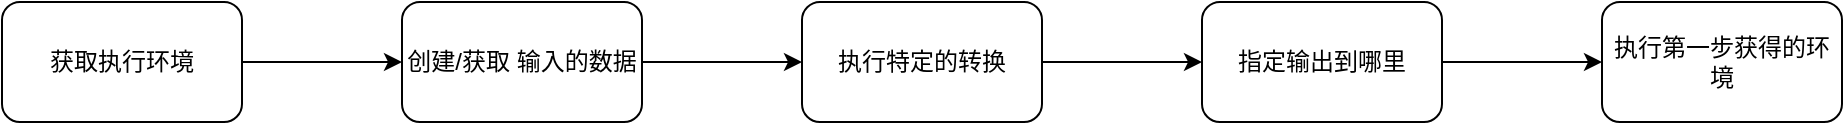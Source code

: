 <mxfile version="12.4.8" type="github">
  <diagram id="WI9T0HZ2pTsCkuznbFz-" name="Page-1">
    <mxGraphModel dx="1287" dy="513" grid="1" gridSize="10" guides="1" tooltips="1" connect="1" arrows="1" fold="1" page="1" pageScale="1" pageWidth="1169" pageHeight="827" math="0" shadow="0">
      <root>
        <mxCell id="0"/>
        <mxCell id="1" parent="0"/>
        <mxCell id="YNtNwSOMHbU0ZXok-y7X-3" value="" style="edgeStyle=orthogonalEdgeStyle;rounded=0;orthogonalLoop=1;jettySize=auto;html=1;" edge="1" parent="1" source="YNtNwSOMHbU0ZXok-y7X-1" target="YNtNwSOMHbU0ZXok-y7X-2">
          <mxGeometry relative="1" as="geometry"/>
        </mxCell>
        <mxCell id="YNtNwSOMHbU0ZXok-y7X-1" value="获取执行环境" style="rounded=1;whiteSpace=wrap;html=1;" vertex="1" parent="1">
          <mxGeometry x="150" y="200" width="120" height="60" as="geometry"/>
        </mxCell>
        <mxCell id="YNtNwSOMHbU0ZXok-y7X-5" value="" style="edgeStyle=orthogonalEdgeStyle;rounded=0;orthogonalLoop=1;jettySize=auto;html=1;" edge="1" parent="1" source="YNtNwSOMHbU0ZXok-y7X-2" target="YNtNwSOMHbU0ZXok-y7X-4">
          <mxGeometry relative="1" as="geometry"/>
        </mxCell>
        <mxCell id="YNtNwSOMHbU0ZXok-y7X-2" value="创建/获取 输入的数据" style="rounded=1;whiteSpace=wrap;html=1;" vertex="1" parent="1">
          <mxGeometry x="350" y="200" width="120" height="60" as="geometry"/>
        </mxCell>
        <mxCell id="YNtNwSOMHbU0ZXok-y7X-7" value="" style="edgeStyle=orthogonalEdgeStyle;rounded=0;orthogonalLoop=1;jettySize=auto;html=1;" edge="1" parent="1" source="YNtNwSOMHbU0ZXok-y7X-4" target="YNtNwSOMHbU0ZXok-y7X-6">
          <mxGeometry relative="1" as="geometry"/>
        </mxCell>
        <mxCell id="YNtNwSOMHbU0ZXok-y7X-4" value="执行特定的转换" style="rounded=1;whiteSpace=wrap;html=1;" vertex="1" parent="1">
          <mxGeometry x="550" y="200" width="120" height="60" as="geometry"/>
        </mxCell>
        <mxCell id="YNtNwSOMHbU0ZXok-y7X-9" value="" style="edgeStyle=orthogonalEdgeStyle;rounded=0;orthogonalLoop=1;jettySize=auto;html=1;" edge="1" parent="1" source="YNtNwSOMHbU0ZXok-y7X-6" target="YNtNwSOMHbU0ZXok-y7X-8">
          <mxGeometry relative="1" as="geometry"/>
        </mxCell>
        <mxCell id="YNtNwSOMHbU0ZXok-y7X-6" value="指定输出到哪里" style="rounded=1;whiteSpace=wrap;html=1;" vertex="1" parent="1">
          <mxGeometry x="750" y="200" width="120" height="60" as="geometry"/>
        </mxCell>
        <mxCell id="YNtNwSOMHbU0ZXok-y7X-8" value="执行第一步获得的环境" style="rounded=1;whiteSpace=wrap;html=1;" vertex="1" parent="1">
          <mxGeometry x="950" y="200" width="120" height="60" as="geometry"/>
        </mxCell>
      </root>
    </mxGraphModel>
  </diagram>
</mxfile>
